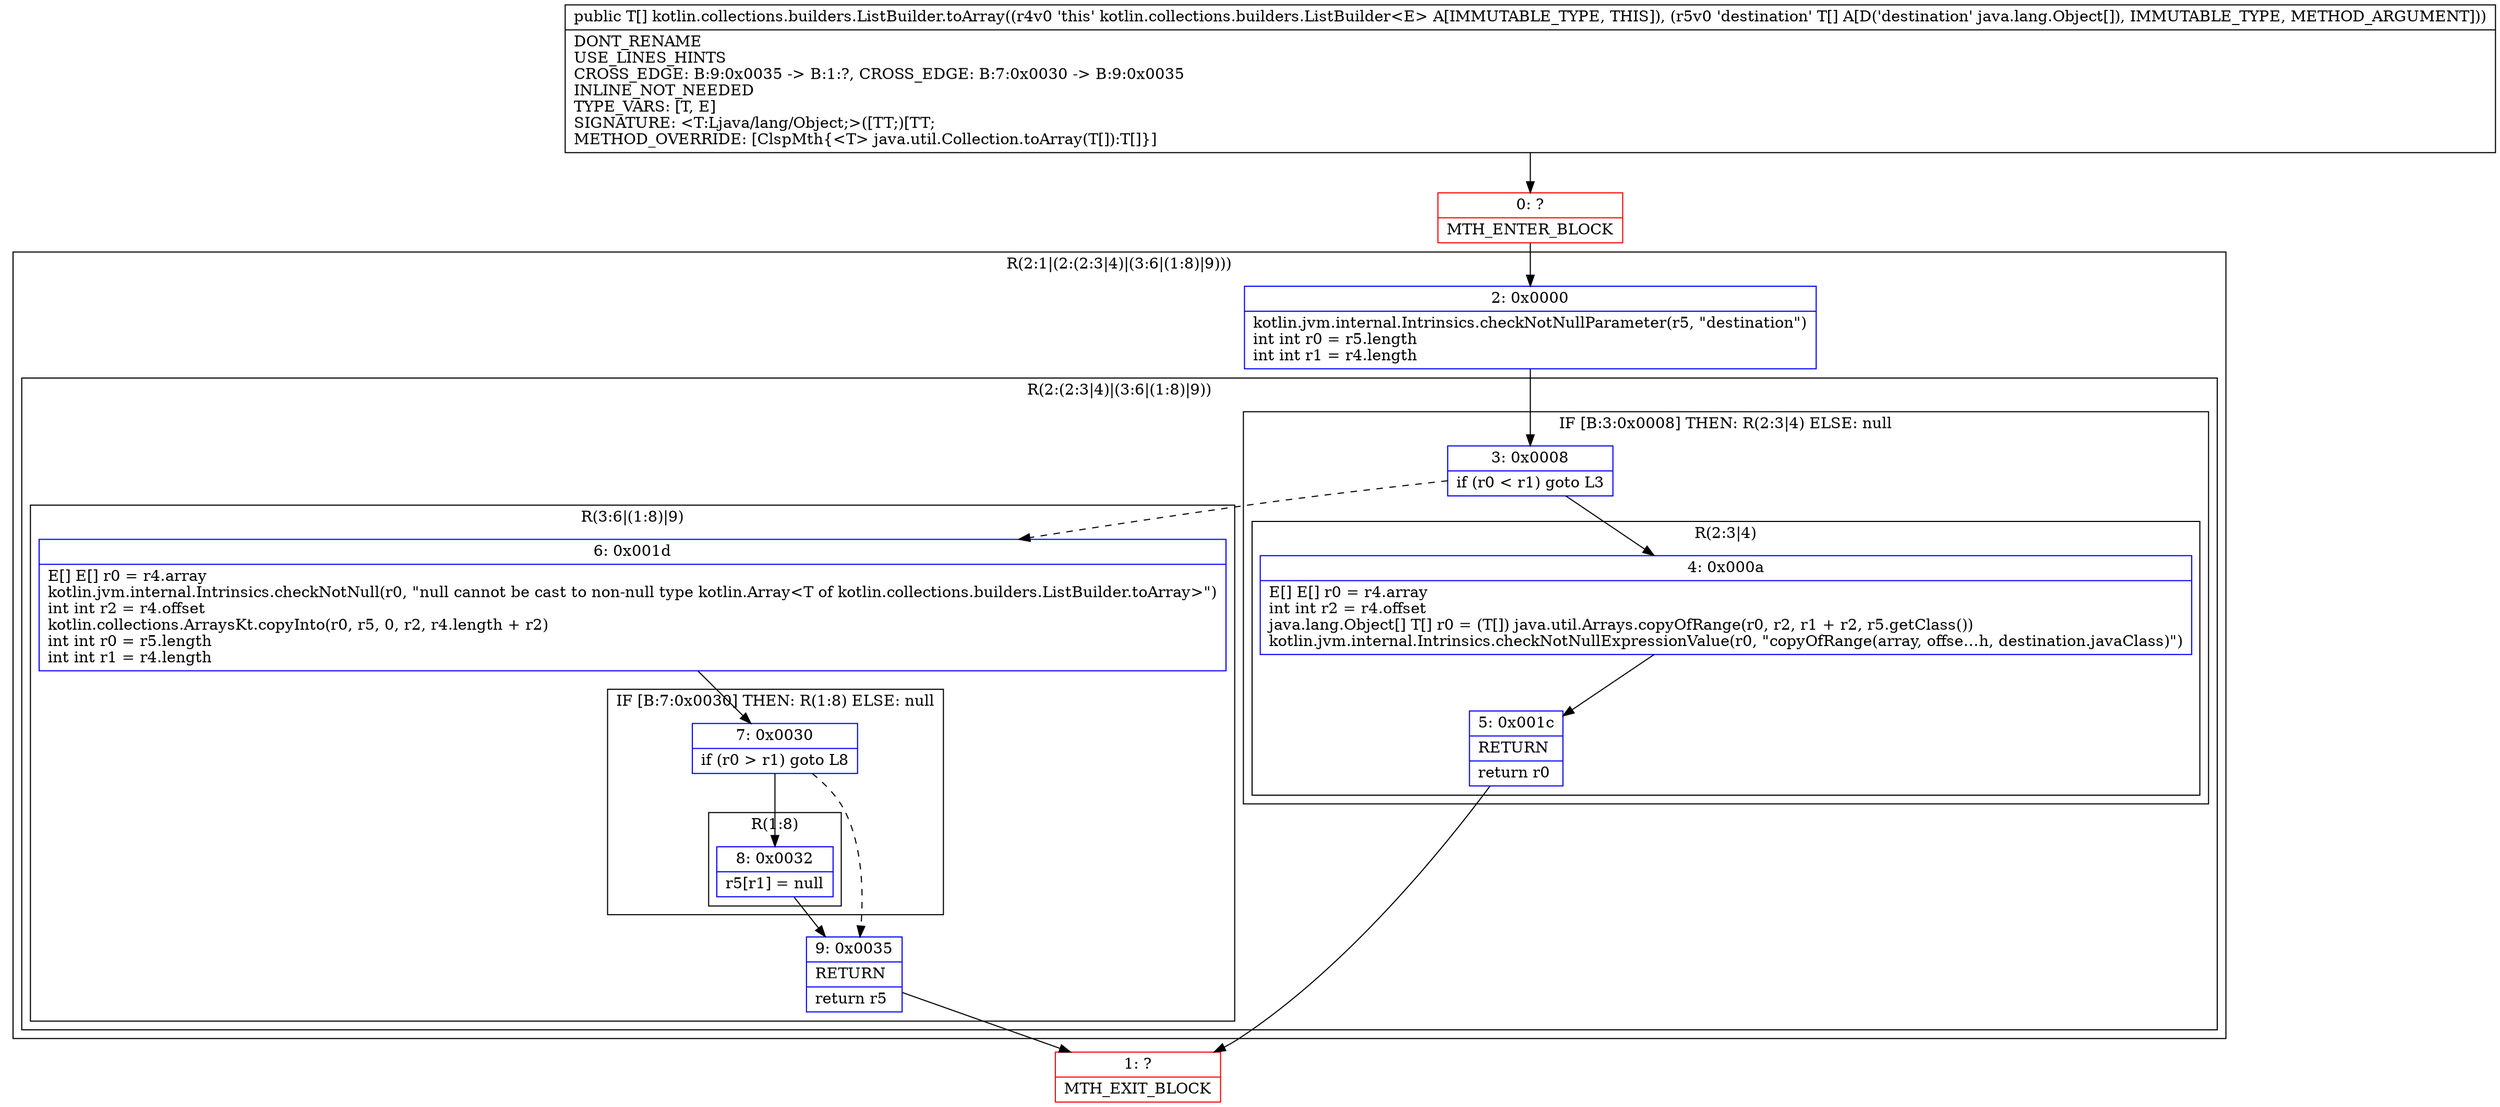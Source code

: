 digraph "CFG forkotlin.collections.builders.ListBuilder.toArray([Ljava\/lang\/Object;)[Ljava\/lang\/Object;" {
subgraph cluster_Region_702166731 {
label = "R(2:1|(2:(2:3|4)|(3:6|(1:8)|9)))";
node [shape=record,color=blue];
Node_2 [shape=record,label="{2\:\ 0x0000|kotlin.jvm.internal.Intrinsics.checkNotNullParameter(r5, \"destination\")\lint int r0 = r5.length\lint int r1 = r4.length\l}"];
subgraph cluster_Region_784121444 {
label = "R(2:(2:3|4)|(3:6|(1:8)|9))";
node [shape=record,color=blue];
subgraph cluster_IfRegion_1931914197 {
label = "IF [B:3:0x0008] THEN: R(2:3|4) ELSE: null";
node [shape=record,color=blue];
Node_3 [shape=record,label="{3\:\ 0x0008|if (r0 \< r1) goto L3\l}"];
subgraph cluster_Region_1600061849 {
label = "R(2:3|4)";
node [shape=record,color=blue];
Node_4 [shape=record,label="{4\:\ 0x000a|E[] E[] r0 = r4.array\lint int r2 = r4.offset\ljava.lang.Object[] T[] r0 = (T[]) java.util.Arrays.copyOfRange(r0, r2, r1 + r2, r5.getClass())\lkotlin.jvm.internal.Intrinsics.checkNotNullExpressionValue(r0, \"copyOfRange(array, offse…h, destination.javaClass)\")\l}"];
Node_5 [shape=record,label="{5\:\ 0x001c|RETURN\l|return r0\l}"];
}
}
subgraph cluster_Region_867547921 {
label = "R(3:6|(1:8)|9)";
node [shape=record,color=blue];
Node_6 [shape=record,label="{6\:\ 0x001d|E[] E[] r0 = r4.array\lkotlin.jvm.internal.Intrinsics.checkNotNull(r0, \"null cannot be cast to non\-null type kotlin.Array\<T of kotlin.collections.builders.ListBuilder.toArray\>\")\lint int r2 = r4.offset\lkotlin.collections.ArraysKt.copyInto(r0, r5, 0, r2, r4.length + r2)\lint int r0 = r5.length\lint int r1 = r4.length\l}"];
subgraph cluster_IfRegion_1268891586 {
label = "IF [B:7:0x0030] THEN: R(1:8) ELSE: null";
node [shape=record,color=blue];
Node_7 [shape=record,label="{7\:\ 0x0030|if (r0 \> r1) goto L8\l}"];
subgraph cluster_Region_228576608 {
label = "R(1:8)";
node [shape=record,color=blue];
Node_8 [shape=record,label="{8\:\ 0x0032|r5[r1] = null\l}"];
}
}
Node_9 [shape=record,label="{9\:\ 0x0035|RETURN\l|return r5\l}"];
}
}
}
Node_0 [shape=record,color=red,label="{0\:\ ?|MTH_ENTER_BLOCK\l}"];
Node_1 [shape=record,color=red,label="{1\:\ ?|MTH_EXIT_BLOCK\l}"];
MethodNode[shape=record,label="{public T[] kotlin.collections.builders.ListBuilder.toArray((r4v0 'this' kotlin.collections.builders.ListBuilder\<E\> A[IMMUTABLE_TYPE, THIS]), (r5v0 'destination' T[] A[D('destination' java.lang.Object[]), IMMUTABLE_TYPE, METHOD_ARGUMENT]))  | DONT_RENAME\lUSE_LINES_HINTS\lCROSS_EDGE: B:9:0x0035 \-\> B:1:?, CROSS_EDGE: B:7:0x0030 \-\> B:9:0x0035\lINLINE_NOT_NEEDED\lTYPE_VARS: [T, E]\lSIGNATURE: \<T:Ljava\/lang\/Object;\>([TT;)[TT;\lMETHOD_OVERRIDE: [ClspMth\{\<T\> java.util.Collection.toArray(T[]):T[]\}]\l}"];
MethodNode -> Node_0;Node_2 -> Node_3;
Node_3 -> Node_4;
Node_3 -> Node_6[style=dashed];
Node_4 -> Node_5;
Node_5 -> Node_1;
Node_6 -> Node_7;
Node_7 -> Node_8;
Node_7 -> Node_9[style=dashed];
Node_8 -> Node_9;
Node_9 -> Node_1;
Node_0 -> Node_2;
}

